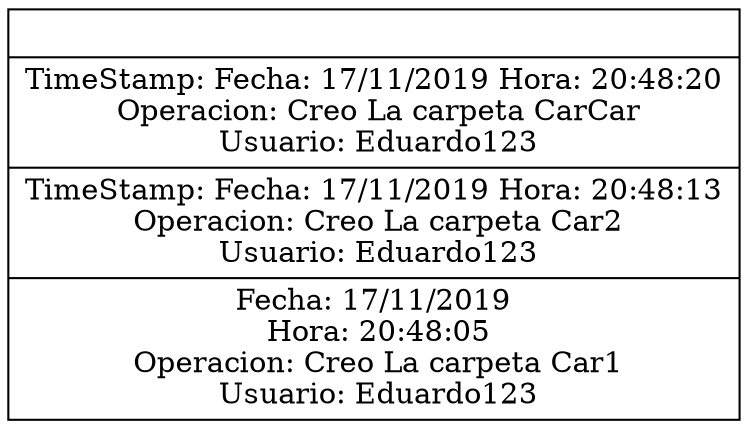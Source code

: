 digraph G{ rankdir=LR;
node [shape= record, width=.1,height=.1];

nodeTable [label = " 
|TimeStamp: Fecha: 17/11/2019 Hora: 20:48:20&#92;n Operacion:  Creo La carpeta CarCar&#92;n  Usuario: Eduardo123
|TimeStamp: Fecha: 17/11/2019 Hora: 20:48:13&#92;n Operacion:  Creo La carpeta Car2&#92;n  Usuario: Eduardo123
|Fecha: 17/11/2019&#92;n Hora: 20:48:05&#92;n Operacion:  Creo La carpeta Car1&#92;n  Usuario: Eduardo123
"];
}
